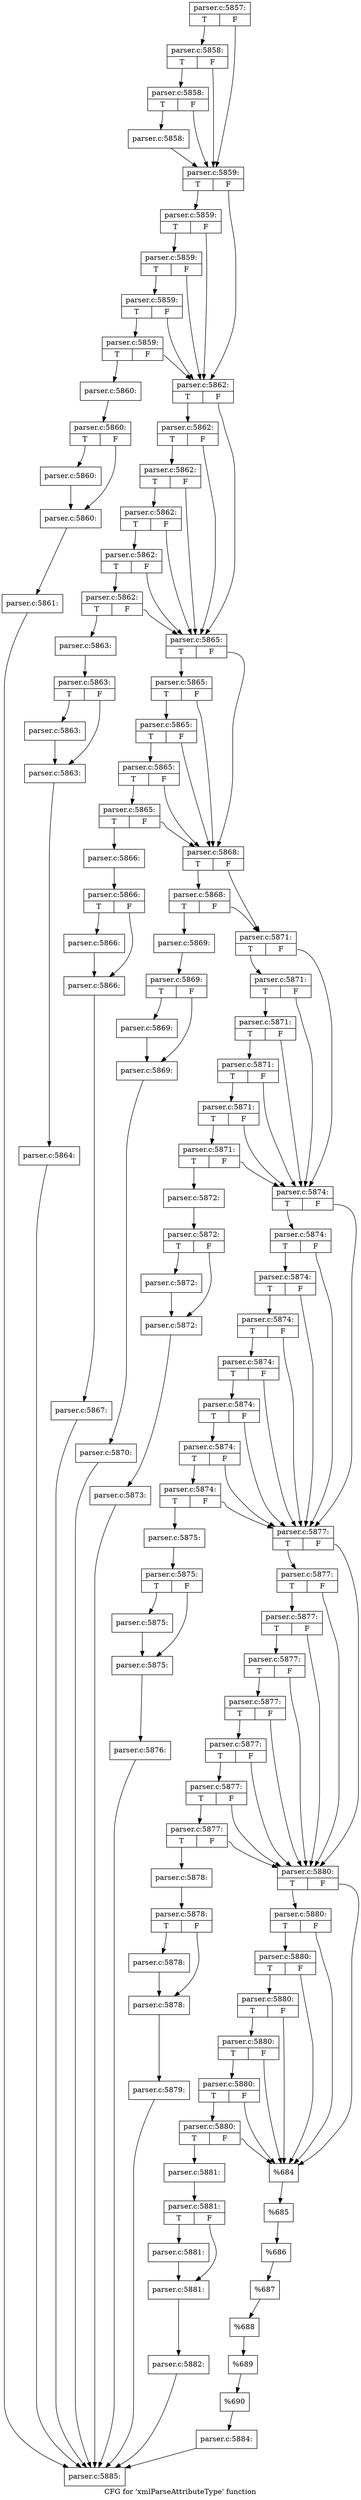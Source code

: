 digraph "CFG for 'xmlParseAttributeType' function" {
	label="CFG for 'xmlParseAttributeType' function";

	Node0x55d73ba5fbb0 [shape=record,label="{parser.c:5857:|{<s0>T|<s1>F}}"];
	Node0x55d73ba5fbb0:s0 -> Node0x55d73ba68d70;
	Node0x55d73ba5fbb0:s1 -> Node0x55d73ba68380;
	Node0x55d73ba68d70 [shape=record,label="{parser.c:5858:|{<s0>T|<s1>F}}"];
	Node0x55d73ba68d70:s0 -> Node0x55d73ba59d00;
	Node0x55d73ba68d70:s1 -> Node0x55d73ba68380;
	Node0x55d73ba59d00 [shape=record,label="{parser.c:5858:|{<s0>T|<s1>F}}"];
	Node0x55d73ba59d00:s0 -> Node0x55d73ba68100;
	Node0x55d73ba59d00:s1 -> Node0x55d73ba68380;
	Node0x55d73ba68100 [shape=record,label="{parser.c:5858:}"];
	Node0x55d73ba68100 -> Node0x55d73ba68380;
	Node0x55d73ba68380 [shape=record,label="{parser.c:5859:|{<s0>T|<s1>F}}"];
	Node0x55d73ba68380:s0 -> Node0x55d73ba69f30;
	Node0x55d73ba68380:s1 -> Node0x55d73ba69dc0;
	Node0x55d73ba69f30 [shape=record,label="{parser.c:5859:|{<s0>T|<s1>F}}"];
	Node0x55d73ba69f30:s0 -> Node0x55d73ba69ee0;
	Node0x55d73ba69f30:s1 -> Node0x55d73ba69dc0;
	Node0x55d73ba69ee0 [shape=record,label="{parser.c:5859:|{<s0>T|<s1>F}}"];
	Node0x55d73ba69ee0:s0 -> Node0x55d73ba69e90;
	Node0x55d73ba69ee0:s1 -> Node0x55d73ba69dc0;
	Node0x55d73ba69e90 [shape=record,label="{parser.c:5859:|{<s0>T|<s1>F}}"];
	Node0x55d73ba69e90:s0 -> Node0x55d73ba69e10;
	Node0x55d73ba69e90:s1 -> Node0x55d73ba69dc0;
	Node0x55d73ba69e10 [shape=record,label="{parser.c:5859:|{<s0>T|<s1>F}}"];
	Node0x55d73ba69e10:s0 -> Node0x55d73ba69d20;
	Node0x55d73ba69e10:s1 -> Node0x55d73ba69dc0;
	Node0x55d73ba69d20 [shape=record,label="{parser.c:5860:}"];
	Node0x55d73ba69d20 -> Node0x55d73ba6b8e0;
	Node0x55d73ba6b8e0 [shape=record,label="{parser.c:5860:|{<s0>T|<s1>F}}"];
	Node0x55d73ba6b8e0:s0 -> Node0x55d73ba6c350;
	Node0x55d73ba6b8e0:s1 -> Node0x55d73ba6c3a0;
	Node0x55d73ba6c350 [shape=record,label="{parser.c:5860:}"];
	Node0x55d73ba6c350 -> Node0x55d73ba6c3a0;
	Node0x55d73ba6c3a0 [shape=record,label="{parser.c:5860:}"];
	Node0x55d73ba6c3a0 -> Node0x55d73ba6b840;
	Node0x55d73ba6b840 [shape=record,label="{parser.c:5861:}"];
	Node0x55d73ba6b840 -> Node0x55d73ba68490;
	Node0x55d73ba69dc0 [shape=record,label="{parser.c:5862:|{<s0>T|<s1>F}}"];
	Node0x55d73ba69dc0:s0 -> Node0x55d73ba6cf90;
	Node0x55d73ba69dc0:s1 -> Node0x55d73ba6cdd0;
	Node0x55d73ba6cf90 [shape=record,label="{parser.c:5862:|{<s0>T|<s1>F}}"];
	Node0x55d73ba6cf90:s0 -> Node0x55d73ba6cf40;
	Node0x55d73ba6cf90:s1 -> Node0x55d73ba6cdd0;
	Node0x55d73ba6cf40 [shape=record,label="{parser.c:5862:|{<s0>T|<s1>F}}"];
	Node0x55d73ba6cf40:s0 -> Node0x55d73ba6cef0;
	Node0x55d73ba6cf40:s1 -> Node0x55d73ba6cdd0;
	Node0x55d73ba6cef0 [shape=record,label="{parser.c:5862:|{<s0>T|<s1>F}}"];
	Node0x55d73ba6cef0:s0 -> Node0x55d73ba6cea0;
	Node0x55d73ba6cef0:s1 -> Node0x55d73ba6cdd0;
	Node0x55d73ba6cea0 [shape=record,label="{parser.c:5862:|{<s0>T|<s1>F}}"];
	Node0x55d73ba6cea0:s0 -> Node0x55d73ba6ce20;
	Node0x55d73ba6cea0:s1 -> Node0x55d73ba6cdd0;
	Node0x55d73ba6ce20 [shape=record,label="{parser.c:5862:|{<s0>T|<s1>F}}"];
	Node0x55d73ba6ce20:s0 -> Node0x55d73ba6b890;
	Node0x55d73ba6ce20:s1 -> Node0x55d73ba6cdd0;
	Node0x55d73ba6b890 [shape=record,label="{parser.c:5863:}"];
	Node0x55d73ba6b890 -> Node0x55d73ba6ee00;
	Node0x55d73ba6ee00 [shape=record,label="{parser.c:5863:|{<s0>T|<s1>F}}"];
	Node0x55d73ba6ee00:s0 -> Node0x55d73ba6f870;
	Node0x55d73ba6ee00:s1 -> Node0x55d73ba6f8c0;
	Node0x55d73ba6f870 [shape=record,label="{parser.c:5863:}"];
	Node0x55d73ba6f870 -> Node0x55d73ba6f8c0;
	Node0x55d73ba6f8c0 [shape=record,label="{parser.c:5863:}"];
	Node0x55d73ba6f8c0 -> Node0x55d73ba6ed60;
	Node0x55d73ba6ed60 [shape=record,label="{parser.c:5864:}"];
	Node0x55d73ba6ed60 -> Node0x55d73ba68490;
	Node0x55d73ba6cdd0 [shape=record,label="{parser.c:5865:|{<s0>T|<s1>F}}"];
	Node0x55d73ba6cdd0:s0 -> Node0x55d73ba70460;
	Node0x55d73ba6cdd0:s1 -> Node0x55d73ba702f0;
	Node0x55d73ba70460 [shape=record,label="{parser.c:5865:|{<s0>T|<s1>F}}"];
	Node0x55d73ba70460:s0 -> Node0x55d73ba70410;
	Node0x55d73ba70460:s1 -> Node0x55d73ba702f0;
	Node0x55d73ba70410 [shape=record,label="{parser.c:5865:|{<s0>T|<s1>F}}"];
	Node0x55d73ba70410:s0 -> Node0x55d73ba703c0;
	Node0x55d73ba70410:s1 -> Node0x55d73ba702f0;
	Node0x55d73ba703c0 [shape=record,label="{parser.c:5865:|{<s0>T|<s1>F}}"];
	Node0x55d73ba703c0:s0 -> Node0x55d73ba70340;
	Node0x55d73ba703c0:s1 -> Node0x55d73ba702f0;
	Node0x55d73ba70340 [shape=record,label="{parser.c:5865:|{<s0>T|<s1>F}}"];
	Node0x55d73ba70340:s0 -> Node0x55d73ba6edb0;
	Node0x55d73ba70340:s1 -> Node0x55d73ba702f0;
	Node0x55d73ba6edb0 [shape=record,label="{parser.c:5866:}"];
	Node0x55d73ba6edb0 -> Node0x55d73ba71e10;
	Node0x55d73ba71e10 [shape=record,label="{parser.c:5866:|{<s0>T|<s1>F}}"];
	Node0x55d73ba71e10:s0 -> Node0x55d73ba72880;
	Node0x55d73ba71e10:s1 -> Node0x55d73ba728d0;
	Node0x55d73ba72880 [shape=record,label="{parser.c:5866:}"];
	Node0x55d73ba72880 -> Node0x55d73ba728d0;
	Node0x55d73ba728d0 [shape=record,label="{parser.c:5866:}"];
	Node0x55d73ba728d0 -> Node0x55d73ba71d70;
	Node0x55d73ba71d70 [shape=record,label="{parser.c:5867:}"];
	Node0x55d73ba71d70 -> Node0x55d73ba68490;
	Node0x55d73ba702f0 [shape=record,label="{parser.c:5868:|{<s0>T|<s1>F}}"];
	Node0x55d73ba702f0:s0 -> Node0x55d73ba73350;
	Node0x55d73ba702f0:s1 -> Node0x55d73ba73300;
	Node0x55d73ba73350 [shape=record,label="{parser.c:5868:|{<s0>T|<s1>F}}"];
	Node0x55d73ba73350:s0 -> Node0x55d73ba71dc0;
	Node0x55d73ba73350:s1 -> Node0x55d73ba73300;
	Node0x55d73ba71dc0 [shape=record,label="{parser.c:5869:}"];
	Node0x55d73ba71dc0 -> Node0x55d73ba73f80;
	Node0x55d73ba73f80 [shape=record,label="{parser.c:5869:|{<s0>T|<s1>F}}"];
	Node0x55d73ba73f80:s0 -> Node0x55d73ba749f0;
	Node0x55d73ba73f80:s1 -> Node0x55d73ba74a40;
	Node0x55d73ba749f0 [shape=record,label="{parser.c:5869:}"];
	Node0x55d73ba749f0 -> Node0x55d73ba74a40;
	Node0x55d73ba74a40 [shape=record,label="{parser.c:5869:}"];
	Node0x55d73ba74a40 -> Node0x55d73ba73ee0;
	Node0x55d73ba73ee0 [shape=record,label="{parser.c:5870:}"];
	Node0x55d73ba73ee0 -> Node0x55d73ba68490;
	Node0x55d73ba73300 [shape=record,label="{parser.c:5871:|{<s0>T|<s1>F}}"];
	Node0x55d73ba73300:s0 -> Node0x55d73ba75630;
	Node0x55d73ba73300:s1 -> Node0x55d73ba75470;
	Node0x55d73ba75630 [shape=record,label="{parser.c:5871:|{<s0>T|<s1>F}}"];
	Node0x55d73ba75630:s0 -> Node0x55d73ba755e0;
	Node0x55d73ba75630:s1 -> Node0x55d73ba75470;
	Node0x55d73ba755e0 [shape=record,label="{parser.c:5871:|{<s0>T|<s1>F}}"];
	Node0x55d73ba755e0:s0 -> Node0x55d73ba75590;
	Node0x55d73ba755e0:s1 -> Node0x55d73ba75470;
	Node0x55d73ba75590 [shape=record,label="{parser.c:5871:|{<s0>T|<s1>F}}"];
	Node0x55d73ba75590:s0 -> Node0x55d73ba75540;
	Node0x55d73ba75590:s1 -> Node0x55d73ba75470;
	Node0x55d73ba75540 [shape=record,label="{parser.c:5871:|{<s0>T|<s1>F}}"];
	Node0x55d73ba75540:s0 -> Node0x55d73ba754c0;
	Node0x55d73ba75540:s1 -> Node0x55d73ba75470;
	Node0x55d73ba754c0 [shape=record,label="{parser.c:5871:|{<s0>T|<s1>F}}"];
	Node0x55d73ba754c0:s0 -> Node0x55d73ba73f30;
	Node0x55d73ba754c0:s1 -> Node0x55d73ba75470;
	Node0x55d73ba73f30 [shape=record,label="{parser.c:5872:}"];
	Node0x55d73ba73f30 -> Node0x55d73ba774a0;
	Node0x55d73ba774a0 [shape=record,label="{parser.c:5872:|{<s0>T|<s1>F}}"];
	Node0x55d73ba774a0:s0 -> Node0x55d73ba77f10;
	Node0x55d73ba774a0:s1 -> Node0x55d73ba77f60;
	Node0x55d73ba77f10 [shape=record,label="{parser.c:5872:}"];
	Node0x55d73ba77f10 -> Node0x55d73ba77f60;
	Node0x55d73ba77f60 [shape=record,label="{parser.c:5872:}"];
	Node0x55d73ba77f60 -> Node0x55d73ba77400;
	Node0x55d73ba77400 [shape=record,label="{parser.c:5873:}"];
	Node0x55d73ba77400 -> Node0x55d73ba68490;
	Node0x55d73ba75470 [shape=record,label="{parser.c:5874:|{<s0>T|<s1>F}}"];
	Node0x55d73ba75470:s0 -> Node0x55d73ba78bf0;
	Node0x55d73ba75470:s1 -> Node0x55d73ba78990;
	Node0x55d73ba78bf0 [shape=record,label="{parser.c:5874:|{<s0>T|<s1>F}}"];
	Node0x55d73ba78bf0:s0 -> Node0x55d73ba78ba0;
	Node0x55d73ba78bf0:s1 -> Node0x55d73ba78990;
	Node0x55d73ba78ba0 [shape=record,label="{parser.c:5874:|{<s0>T|<s1>F}}"];
	Node0x55d73ba78ba0:s0 -> Node0x55d73ba78b50;
	Node0x55d73ba78ba0:s1 -> Node0x55d73ba78990;
	Node0x55d73ba78b50 [shape=record,label="{parser.c:5874:|{<s0>T|<s1>F}}"];
	Node0x55d73ba78b50:s0 -> Node0x55d73ba78b00;
	Node0x55d73ba78b50:s1 -> Node0x55d73ba78990;
	Node0x55d73ba78b00 [shape=record,label="{parser.c:5874:|{<s0>T|<s1>F}}"];
	Node0x55d73ba78b00:s0 -> Node0x55d73ba78ab0;
	Node0x55d73ba78b00:s1 -> Node0x55d73ba78990;
	Node0x55d73ba78ab0 [shape=record,label="{parser.c:5874:|{<s0>T|<s1>F}}"];
	Node0x55d73ba78ab0:s0 -> Node0x55d73ba78a60;
	Node0x55d73ba78ab0:s1 -> Node0x55d73ba78990;
	Node0x55d73ba78a60 [shape=record,label="{parser.c:5874:|{<s0>T|<s1>F}}"];
	Node0x55d73ba78a60:s0 -> Node0x55d73ba789e0;
	Node0x55d73ba78a60:s1 -> Node0x55d73ba78990;
	Node0x55d73ba789e0 [shape=record,label="{parser.c:5874:|{<s0>T|<s1>F}}"];
	Node0x55d73ba789e0:s0 -> Node0x55d73ba77450;
	Node0x55d73ba789e0:s1 -> Node0x55d73ba78990;
	Node0x55d73ba77450 [shape=record,label="{parser.c:5875:}"];
	Node0x55d73ba77450 -> Node0x55d73ba7b3e0;
	Node0x55d73ba7b3e0 [shape=record,label="{parser.c:5875:|{<s0>T|<s1>F}}"];
	Node0x55d73ba7b3e0:s0 -> Node0x55d73ba7be50;
	Node0x55d73ba7b3e0:s1 -> Node0x55d73ba7bea0;
	Node0x55d73ba7be50 [shape=record,label="{parser.c:5875:}"];
	Node0x55d73ba7be50 -> Node0x55d73ba7bea0;
	Node0x55d73ba7bea0 [shape=record,label="{parser.c:5875:}"];
	Node0x55d73ba7bea0 -> Node0x55d73ba7b340;
	Node0x55d73ba7b340 [shape=record,label="{parser.c:5876:}"];
	Node0x55d73ba7b340 -> Node0x55d73ba68490;
	Node0x55d73ba78990 [shape=record,label="{parser.c:5877:|{<s0>T|<s1>F}}"];
	Node0x55d73ba78990:s0 -> Node0x55d73ba7cb30;
	Node0x55d73ba78990:s1 -> Node0x55d73ba7c8d0;
	Node0x55d73ba7cb30 [shape=record,label="{parser.c:5877:|{<s0>T|<s1>F}}"];
	Node0x55d73ba7cb30:s0 -> Node0x55d73ba7cae0;
	Node0x55d73ba7cb30:s1 -> Node0x55d73ba7c8d0;
	Node0x55d73ba7cae0 [shape=record,label="{parser.c:5877:|{<s0>T|<s1>F}}"];
	Node0x55d73ba7cae0:s0 -> Node0x55d73ba7ca90;
	Node0x55d73ba7cae0:s1 -> Node0x55d73ba7c8d0;
	Node0x55d73ba7ca90 [shape=record,label="{parser.c:5877:|{<s0>T|<s1>F}}"];
	Node0x55d73ba7ca90:s0 -> Node0x55d73ba7ca40;
	Node0x55d73ba7ca90:s1 -> Node0x55d73ba7c8d0;
	Node0x55d73ba7ca40 [shape=record,label="{parser.c:5877:|{<s0>T|<s1>F}}"];
	Node0x55d73ba7ca40:s0 -> Node0x55d73ba7c9f0;
	Node0x55d73ba7ca40:s1 -> Node0x55d73ba7c8d0;
	Node0x55d73ba7c9f0 [shape=record,label="{parser.c:5877:|{<s0>T|<s1>F}}"];
	Node0x55d73ba7c9f0:s0 -> Node0x55d73ba7c9a0;
	Node0x55d73ba7c9f0:s1 -> Node0x55d73ba7c8d0;
	Node0x55d73ba7c9a0 [shape=record,label="{parser.c:5877:|{<s0>T|<s1>F}}"];
	Node0x55d73ba7c9a0:s0 -> Node0x55d73ba7c920;
	Node0x55d73ba7c9a0:s1 -> Node0x55d73ba7c8d0;
	Node0x55d73ba7c920 [shape=record,label="{parser.c:5877:|{<s0>T|<s1>F}}"];
	Node0x55d73ba7c920:s0 -> Node0x55d73ba7b390;
	Node0x55d73ba7c920:s1 -> Node0x55d73ba7c8d0;
	Node0x55d73ba7b390 [shape=record,label="{parser.c:5878:}"];
	Node0x55d73ba7b390 -> Node0x55d73ba7f360;
	Node0x55d73ba7f360 [shape=record,label="{parser.c:5878:|{<s0>T|<s1>F}}"];
	Node0x55d73ba7f360:s0 -> Node0x55d73ba7fdd0;
	Node0x55d73ba7f360:s1 -> Node0x55d73ba7fe20;
	Node0x55d73ba7fdd0 [shape=record,label="{parser.c:5878:}"];
	Node0x55d73ba7fdd0 -> Node0x55d73ba7fe20;
	Node0x55d73ba7fe20 [shape=record,label="{parser.c:5878:}"];
	Node0x55d73ba7fe20 -> Node0x55d73ba7f2c0;
	Node0x55d73ba7f2c0 [shape=record,label="{parser.c:5879:}"];
	Node0x55d73ba7f2c0 -> Node0x55d73ba68490;
	Node0x55d73ba7c8d0 [shape=record,label="{parser.c:5880:|{<s0>T|<s1>F}}"];
	Node0x55d73ba7c8d0:s0 -> Node0x55d73ba80a10;
	Node0x55d73ba7c8d0:s1 -> Node0x55d73ba80800;
	Node0x55d73ba80a10 [shape=record,label="{parser.c:5880:|{<s0>T|<s1>F}}"];
	Node0x55d73ba80a10:s0 -> Node0x55d73ba809c0;
	Node0x55d73ba80a10:s1 -> Node0x55d73ba80800;
	Node0x55d73ba809c0 [shape=record,label="{parser.c:5880:|{<s0>T|<s1>F}}"];
	Node0x55d73ba809c0:s0 -> Node0x55d73ba80970;
	Node0x55d73ba809c0:s1 -> Node0x55d73ba80800;
	Node0x55d73ba80970 [shape=record,label="{parser.c:5880:|{<s0>T|<s1>F}}"];
	Node0x55d73ba80970:s0 -> Node0x55d73ba80920;
	Node0x55d73ba80970:s1 -> Node0x55d73ba80800;
	Node0x55d73ba80920 [shape=record,label="{parser.c:5880:|{<s0>T|<s1>F}}"];
	Node0x55d73ba80920:s0 -> Node0x55d73ba808d0;
	Node0x55d73ba80920:s1 -> Node0x55d73ba80800;
	Node0x55d73ba808d0 [shape=record,label="{parser.c:5880:|{<s0>T|<s1>F}}"];
	Node0x55d73ba808d0:s0 -> Node0x55d73ba80850;
	Node0x55d73ba808d0:s1 -> Node0x55d73ba80800;
	Node0x55d73ba80850 [shape=record,label="{parser.c:5880:|{<s0>T|<s1>F}}"];
	Node0x55d73ba80850:s0 -> Node0x55d73ba7f310;
	Node0x55d73ba80850:s1 -> Node0x55d73ba80800;
	Node0x55d73ba7f310 [shape=record,label="{parser.c:5881:}"];
	Node0x55d73ba7f310 -> Node0x55d73ba82d40;
	Node0x55d73ba82d40 [shape=record,label="{parser.c:5881:|{<s0>T|<s1>F}}"];
	Node0x55d73ba82d40:s0 -> Node0x55d73ba837b0;
	Node0x55d73ba82d40:s1 -> Node0x55d73ba83800;
	Node0x55d73ba837b0 [shape=record,label="{parser.c:5881:}"];
	Node0x55d73ba837b0 -> Node0x55d73ba83800;
	Node0x55d73ba83800 [shape=record,label="{parser.c:5881:}"];
	Node0x55d73ba83800 -> Node0x55d73ba82ca0;
	Node0x55d73ba82ca0 [shape=record,label="{parser.c:5882:}"];
	Node0x55d73ba82ca0 -> Node0x55d73ba68490;
	Node0x55d73ba80800 [shape=record,label="{%684}"];
	Node0x55d73ba80800 -> Node0x55d73ba7c880;
	Node0x55d73ba7c880 [shape=record,label="{%685}"];
	Node0x55d73ba7c880 -> Node0x55d73ba78940;
	Node0x55d73ba78940 [shape=record,label="{%686}"];
	Node0x55d73ba78940 -> Node0x55d73ba75420;
	Node0x55d73ba75420 [shape=record,label="{%687}"];
	Node0x55d73ba75420 -> Node0x55d73ba732b0;
	Node0x55d73ba732b0 [shape=record,label="{%688}"];
	Node0x55d73ba732b0 -> Node0x55d73ba702a0;
	Node0x55d73ba702a0 [shape=record,label="{%689}"];
	Node0x55d73ba702a0 -> Node0x55d73ba6cd80;
	Node0x55d73ba6cd80 [shape=record,label="{%690}"];
	Node0x55d73ba6cd80 -> Node0x55d73ba69d70;
	Node0x55d73ba69d70 [shape=record,label="{parser.c:5884:}"];
	Node0x55d73ba69d70 -> Node0x55d73ba68490;
	Node0x55d73ba68490 [shape=record,label="{parser.c:5885:}"];
}
